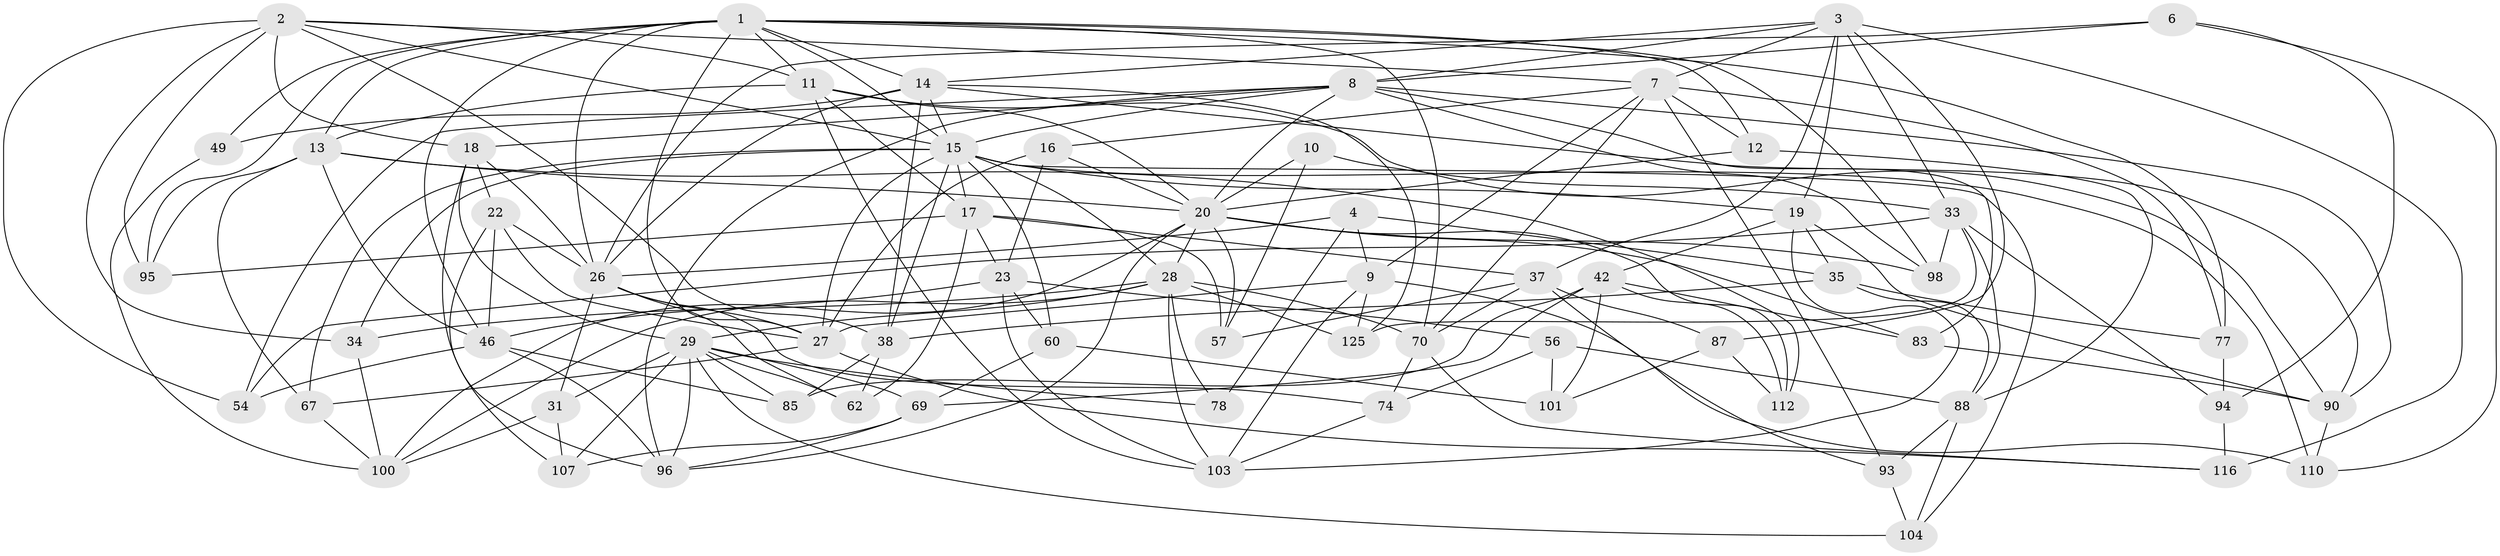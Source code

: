 // original degree distribution, {4: 1.0}
// Generated by graph-tools (version 1.1) at 2025/20/03/04/25 18:20:51]
// undirected, 64 vertices, 184 edges
graph export_dot {
graph [start="1"]
  node [color=gray90,style=filled];
  1 [super="+126+64+32"];
  2 [super="+5"];
  3 [super="+48+66"];
  4 [super="+105"];
  6;
  7 [super="+92+55"];
  8 [super="+24"];
  9 [super="+45"];
  10;
  11 [super="+109"];
  12;
  13 [super="+25"];
  14 [super="+115+113"];
  15 [super="+58+128+59"];
  16;
  17 [super="+30+123"];
  18 [super="+114"];
  19 [super="+41"];
  20 [super="+47+21"];
  22 [super="+51"];
  23 [super="+39"];
  26 [super="+43"];
  27 [super="+118+82"];
  28 [super="+108+84"];
  29 [super="+127+81+52"];
  31;
  33 [super="+73+97"];
  34;
  35 [super="+53"];
  37 [super="+68"];
  38 [super="+40"];
  42 [super="+44"];
  46 [super="+80+79"];
  49;
  54;
  56;
  57;
  60;
  62;
  67;
  69 [super="+91"];
  70 [super="+99"];
  74;
  77;
  78;
  83;
  85;
  87;
  88 [super="+122"];
  90 [super="+106"];
  93;
  94;
  95;
  96 [super="+111"];
  98;
  100 [super="+124"];
  101;
  103 [super="+119"];
  104;
  107;
  110;
  112;
  116;
  125;
  1 -- 49 [weight=2];
  1 -- 70;
  1 -- 14;
  1 -- 15;
  1 -- 26;
  1 -- 11;
  1 -- 46;
  1 -- 98;
  1 -- 12;
  1 -- 77;
  1 -- 95;
  1 -- 27;
  1 -- 13;
  2 -- 34;
  2 -- 38;
  2 -- 7;
  2 -- 54;
  2 -- 95;
  2 -- 11;
  2 -- 18;
  2 -- 15;
  3 -- 87;
  3 -- 7;
  3 -- 33;
  3 -- 19;
  3 -- 8;
  3 -- 116;
  3 -- 37;
  3 -- 14;
  4 -- 78 [weight=2];
  4 -- 9;
  4 -- 35 [weight=2];
  4 -- 26;
  6 -- 110;
  6 -- 94;
  6 -- 26;
  6 -- 8;
  7 -- 70;
  7 -- 12;
  7 -- 93;
  7 -- 16;
  7 -- 9;
  7 -- 77;
  8 -- 98;
  8 -- 83;
  8 -- 90;
  8 -- 18;
  8 -- 20;
  8 -- 54;
  8 -- 15;
  8 -- 96;
  9 -- 27;
  9 -- 125;
  9 -- 110;
  9 -- 103;
  10 -- 33 [weight=2];
  10 -- 57;
  10 -- 20;
  11 -- 90;
  11 -- 17 [weight=2];
  11 -- 103;
  11 -- 13;
  11 -- 20;
  12 -- 88;
  12 -- 20;
  13 -- 67;
  13 -- 46;
  13 -- 112;
  13 -- 95;
  13 -- 20 [weight=2];
  14 -- 38;
  14 -- 49;
  14 -- 125;
  14 -- 90;
  14 -- 26;
  14 -- 15;
  15 -- 34;
  15 -- 19;
  15 -- 27;
  15 -- 28;
  15 -- 104;
  15 -- 38;
  15 -- 67;
  15 -- 110;
  15 -- 17;
  15 -- 60;
  16 -- 23;
  16 -- 27;
  16 -- 20;
  17 -- 37;
  17 -- 57;
  17 -- 62;
  17 -- 95;
  17 -- 23;
  18 -- 29;
  18 -- 26;
  18 -- 22;
  18 -- 96;
  19 -- 103;
  19 -- 35;
  19 -- 42;
  19 -- 90;
  20 -- 98;
  20 -- 100;
  20 -- 112;
  20 -- 83;
  20 -- 57;
  20 -- 96;
  20 -- 28;
  22 -- 26;
  22 -- 46 [weight=2];
  22 -- 107;
  22 -- 27;
  23 -- 60;
  23 -- 56;
  23 -- 46;
  23 -- 103;
  26 -- 31;
  26 -- 74;
  26 -- 62;
  26 -- 27;
  27 -- 116;
  27 -- 67;
  28 -- 125;
  28 -- 29 [weight=2];
  28 -- 78;
  28 -- 103;
  28 -- 34;
  28 -- 70;
  28 -- 100;
  29 -- 31;
  29 -- 104;
  29 -- 96;
  29 -- 69 [weight=2];
  29 -- 85;
  29 -- 107;
  29 -- 78;
  29 -- 62;
  31 -- 107;
  31 -- 100;
  33 -- 125;
  33 -- 54;
  33 -- 94;
  33 -- 88;
  33 -- 98;
  34 -- 100;
  35 -- 77;
  35 -- 88;
  35 -- 38;
  37 -- 70;
  37 -- 57;
  37 -- 93;
  37 -- 87;
  38 -- 85;
  38 -- 62;
  42 -- 101;
  42 -- 85;
  42 -- 112;
  42 -- 83;
  42 -- 69;
  46 -- 85;
  46 -- 54;
  46 -- 96;
  49 -- 100;
  56 -- 74;
  56 -- 101;
  56 -- 88;
  60 -- 101;
  60 -- 69;
  67 -- 100;
  69 -- 96;
  69 -- 107;
  70 -- 116;
  70 -- 74;
  74 -- 103;
  77 -- 94;
  83 -- 90;
  87 -- 101;
  87 -- 112;
  88 -- 93;
  88 -- 104;
  90 -- 110;
  93 -- 104;
  94 -- 116;
}
